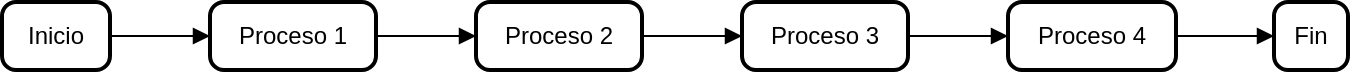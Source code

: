 <mxfile version="22.1.0" type="github">
  <diagram name="Página-1" id="Ie7LutP3j0eta6uvYqI1">
    <mxGraphModel>
      <root>
        <mxCell id="0" />
        <mxCell id="1" parent="0" />
        <mxCell id="2" value="Inicio" style="rounded=1;absoluteArcSize=1;arcSize=14;whiteSpace=wrap;strokeWidth=2;" vertex="1" parent="1">
          <mxGeometry width="54" height="34" as="geometry" />
        </mxCell>
        <mxCell id="3" value="Proceso 1" style="rounded=1;absoluteArcSize=1;arcSize=14;whiteSpace=wrap;strokeWidth=2;" vertex="1" parent="1">
          <mxGeometry x="104" width="83" height="34" as="geometry" />
        </mxCell>
        <mxCell id="4" value="Proceso 2" style="rounded=1;absoluteArcSize=1;arcSize=14;whiteSpace=wrap;strokeWidth=2;" vertex="1" parent="1">
          <mxGeometry x="237" width="83" height="34" as="geometry" />
        </mxCell>
        <mxCell id="5" value="Proceso 3" style="rounded=1;absoluteArcSize=1;arcSize=14;whiteSpace=wrap;strokeWidth=2;" vertex="1" parent="1">
          <mxGeometry x="370" width="83" height="34" as="geometry" />
        </mxCell>
        <mxCell id="6" value="Proceso 4" style="rounded=1;absoluteArcSize=1;arcSize=14;whiteSpace=wrap;strokeWidth=2;" vertex="1" parent="1">
          <mxGeometry x="503" width="84" height="34" as="geometry" />
        </mxCell>
        <mxCell id="7" value="Fin" style="rounded=1;absoluteArcSize=1;arcSize=14;whiteSpace=wrap;strokeWidth=2;" vertex="1" parent="1">
          <mxGeometry x="636" width="37" height="34" as="geometry" />
        </mxCell>
        <mxCell id="8" value="" style="curved=1;startArrow=none;endArrow=block;exitX=1.004;exitY=0.5;entryX=0.003;entryY=0.5;" edge="1" parent="1" source="2" target="3">
          <mxGeometry relative="1" as="geometry">
            <Array as="points" />
          </mxGeometry>
        </mxCell>
        <mxCell id="9" value="" style="curved=1;startArrow=none;endArrow=block;exitX=1.002;exitY=0.5;entryX=0.002;entryY=0.5;" edge="1" parent="1" source="3" target="4">
          <mxGeometry relative="1" as="geometry">
            <Array as="points" />
          </mxGeometry>
        </mxCell>
        <mxCell id="10" value="" style="curved=1;startArrow=none;endArrow=block;exitX=1.001;exitY=0.5;entryX=0.001;entryY=0.5;" edge="1" parent="1" source="4" target="5">
          <mxGeometry relative="1" as="geometry">
            <Array as="points" />
          </mxGeometry>
        </mxCell>
        <mxCell id="11" value="" style="curved=1;startArrow=none;endArrow=block;exitX=1.0;exitY=0.5;entryX=-0.0;entryY=0.5;" edge="1" parent="1" source="5" target="6">
          <mxGeometry relative="1" as="geometry">
            <Array as="points" />
          </mxGeometry>
        </mxCell>
        <mxCell id="12" value="" style="curved=1;startArrow=none;endArrow=block;exitX=0.994;exitY=0.5;entryX=0.013;entryY=0.5;" edge="1" parent="1" source="6" target="7">
          <mxGeometry relative="1" as="geometry">
            <Array as="points" />
          </mxGeometry>
        </mxCell>
      </root>
    </mxGraphModel>
  </diagram>
</mxfile>
